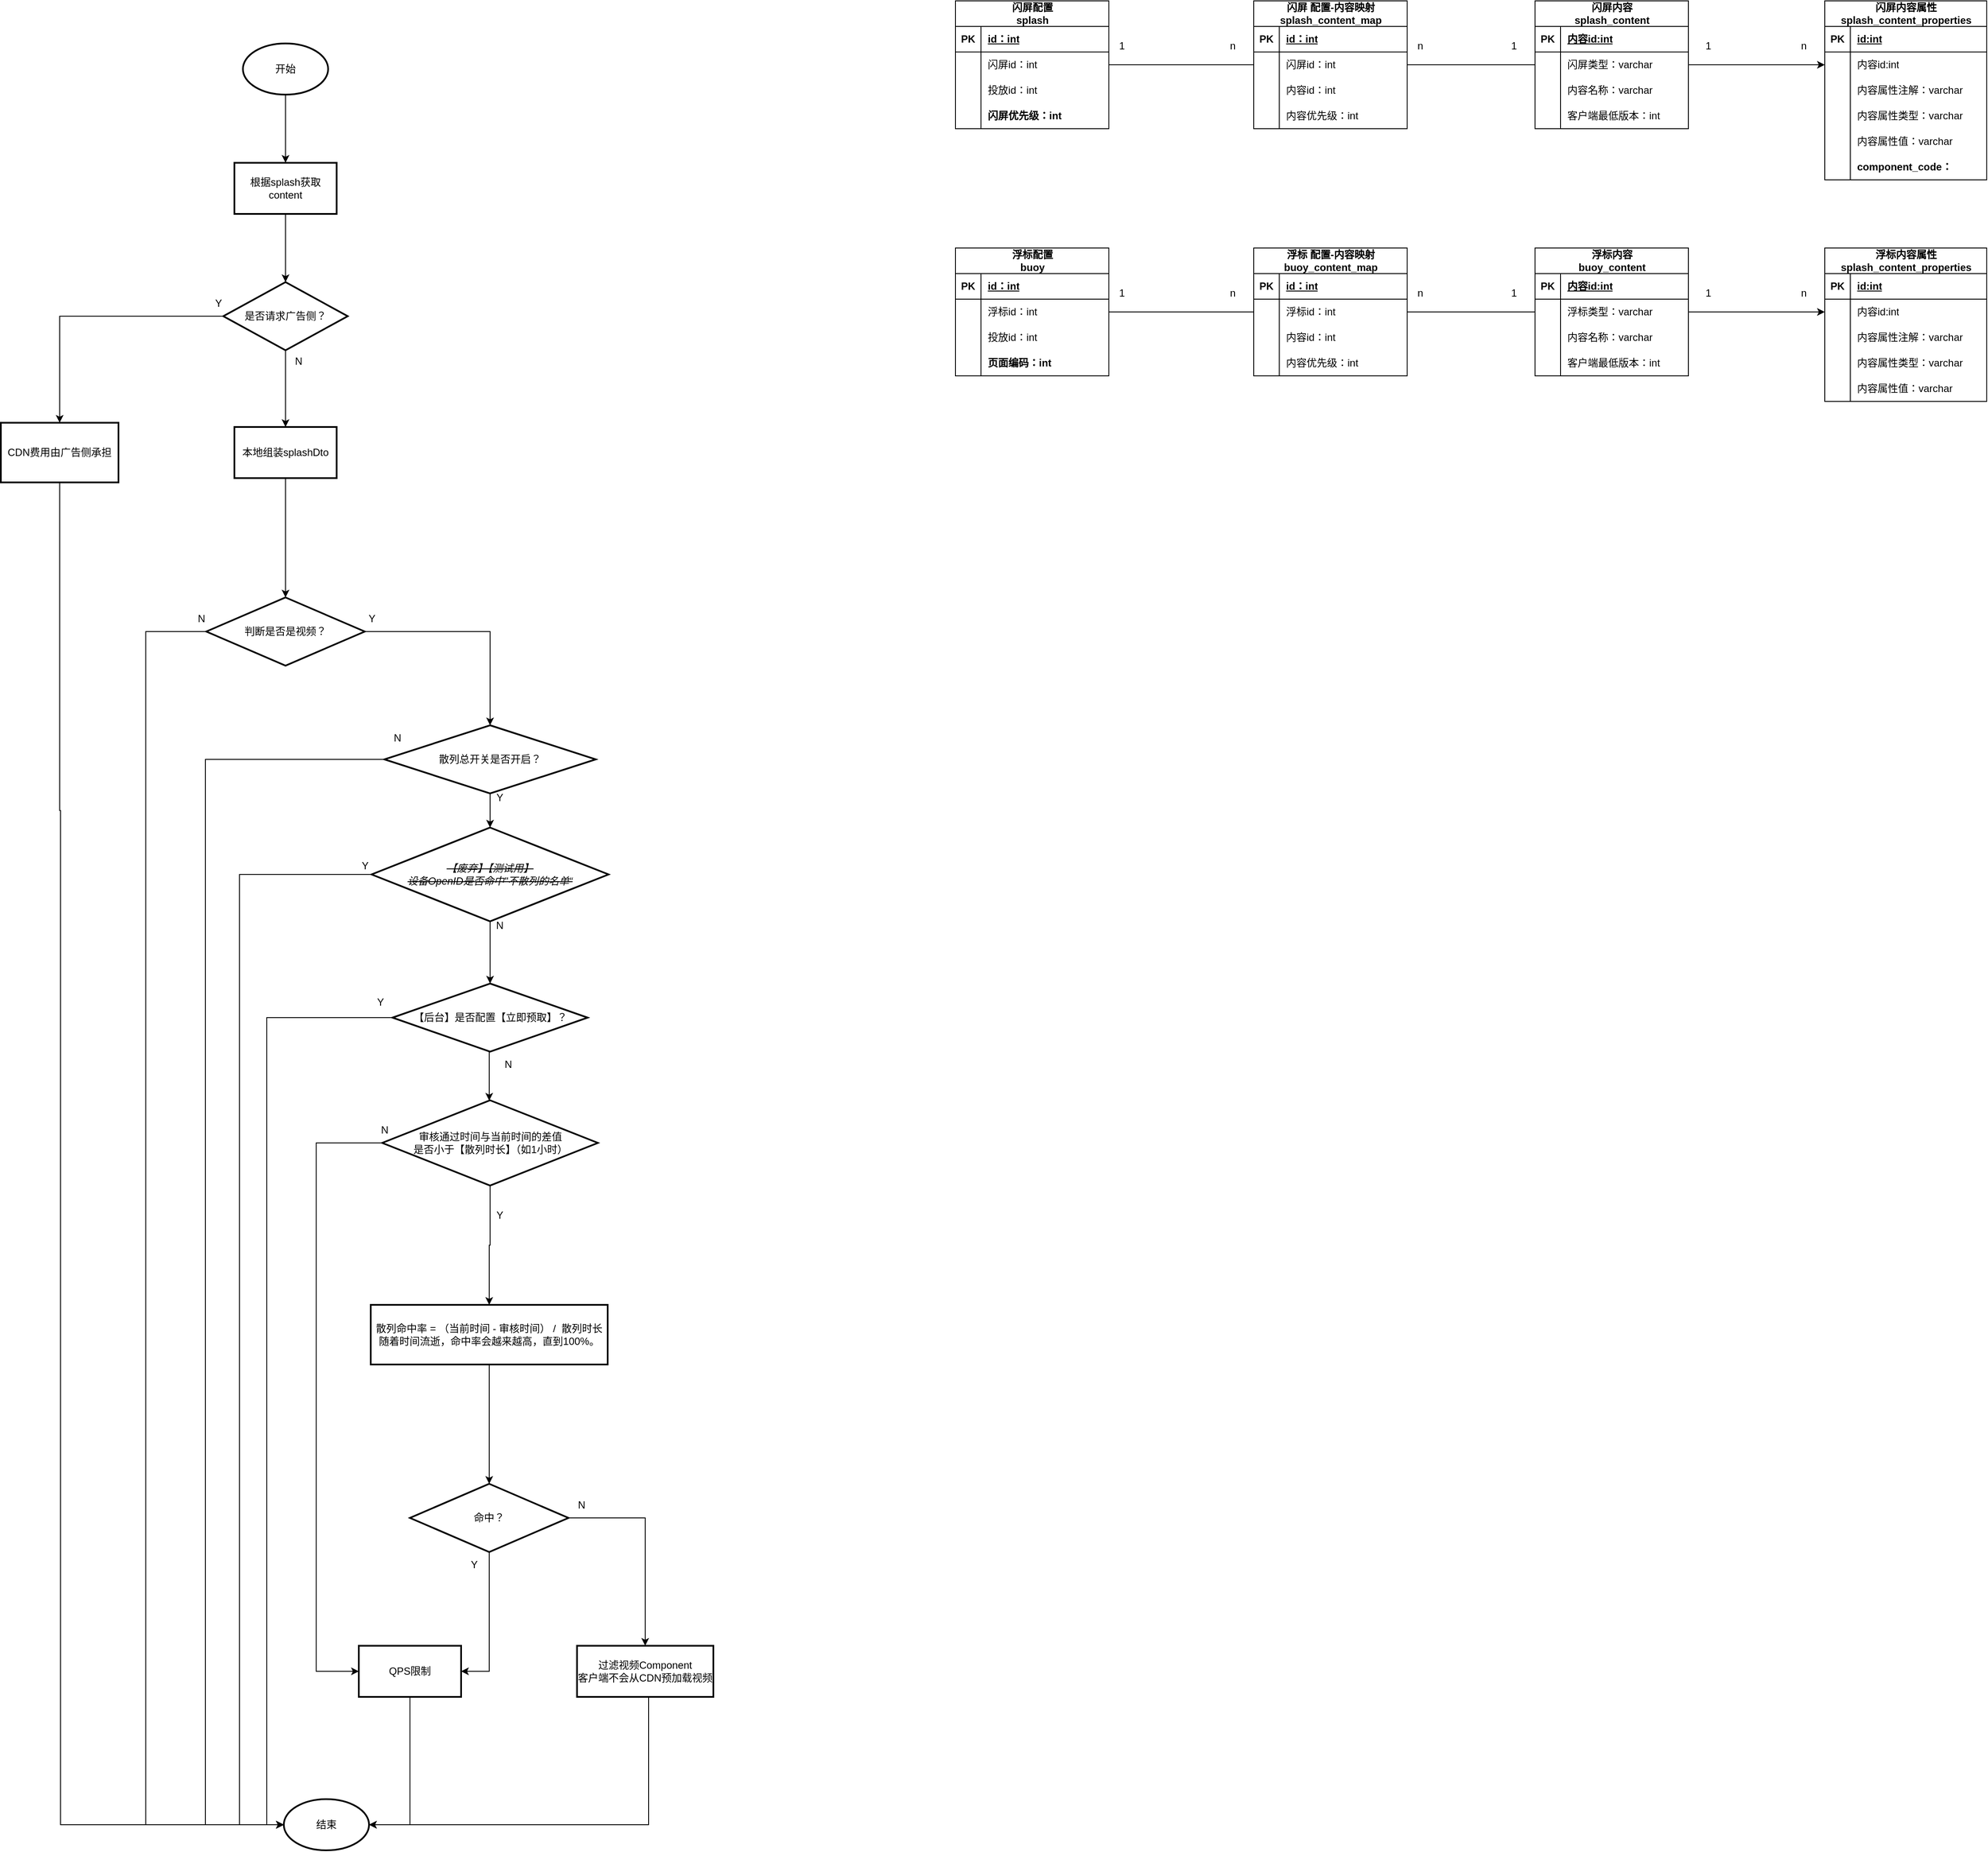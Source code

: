 <mxfile version="23.1.1" type="github">
  <diagram name="第 1 页" id="aElg5sLpoX3Ebc0uYG0e">
    <mxGraphModel dx="1050" dy="542" grid="1" gridSize="10" guides="1" tooltips="1" connect="1" arrows="1" fold="1" page="1" pageScale="1" pageWidth="827" pageHeight="1169" math="0" shadow="0">
      <root>
        <mxCell id="0" />
        <mxCell id="1" parent="0" />
        <mxCell id="fh1afi0INpeB3CUUYA5U-3" value="" style="edgeStyle=orthogonalEdgeStyle;rounded=0;orthogonalLoop=1;jettySize=auto;html=1;" parent="1" source="fh1afi0INpeB3CUUYA5U-1" target="fh1afi0INpeB3CUUYA5U-2" edge="1">
          <mxGeometry relative="1" as="geometry" />
        </mxCell>
        <mxCell id="fh1afi0INpeB3CUUYA5U-1" value="开始" style="strokeWidth=2;html=1;shape=mxgraph.flowchart.start_1;whiteSpace=wrap;" parent="1" vertex="1">
          <mxGeometry x="364" y="80" width="100" height="60" as="geometry" />
        </mxCell>
        <mxCell id="fh1afi0INpeB3CUUYA5U-8" value="" style="edgeStyle=orthogonalEdgeStyle;rounded=0;orthogonalLoop=1;jettySize=auto;html=1;" parent="1" source="fh1afi0INpeB3CUUYA5U-2" target="fh1afi0INpeB3CUUYA5U-7" edge="1">
          <mxGeometry relative="1" as="geometry" />
        </mxCell>
        <mxCell id="fh1afi0INpeB3CUUYA5U-2" value="根据splash获取content" style="whiteSpace=wrap;html=1;strokeWidth=2;" parent="1" vertex="1">
          <mxGeometry x="354" y="220" width="120" height="60" as="geometry" />
        </mxCell>
        <mxCell id="fh1afi0INpeB3CUUYA5U-10" value="" style="edgeStyle=orthogonalEdgeStyle;rounded=0;orthogonalLoop=1;jettySize=auto;html=1;" parent="1" source="fh1afi0INpeB3CUUYA5U-7" target="fh1afi0INpeB3CUUYA5U-9" edge="1">
          <mxGeometry relative="1" as="geometry" />
        </mxCell>
        <mxCell id="fh1afi0INpeB3CUUYA5U-13" value="" style="edgeStyle=orthogonalEdgeStyle;rounded=0;orthogonalLoop=1;jettySize=auto;html=1;" parent="1" source="fh1afi0INpeB3CUUYA5U-7" target="fh1afi0INpeB3CUUYA5U-12" edge="1">
          <mxGeometry relative="1" as="geometry" />
        </mxCell>
        <mxCell id="fh1afi0INpeB3CUUYA5U-7" value="是否请求广告侧？" style="rhombus;whiteSpace=wrap;html=1;strokeWidth=2;" parent="1" vertex="1">
          <mxGeometry x="341" y="360" width="146" height="80" as="geometry" />
        </mxCell>
        <mxCell id="fh1afi0INpeB3CUUYA5U-37" value="" style="edgeStyle=orthogonalEdgeStyle;rounded=0;orthogonalLoop=1;jettySize=auto;html=1;" parent="1" source="fh1afi0INpeB3CUUYA5U-9" target="fh1afi0INpeB3CUUYA5U-36" edge="1">
          <mxGeometry relative="1" as="geometry" />
        </mxCell>
        <mxCell id="fh1afi0INpeB3CUUYA5U-9" value="本地组装splashDto" style="whiteSpace=wrap;html=1;strokeWidth=2;" parent="1" vertex="1">
          <mxGeometry x="354" y="530" width="120" height="60" as="geometry" />
        </mxCell>
        <mxCell id="fh1afi0INpeB3CUUYA5U-11" value="N" style="text;html=1;align=center;verticalAlign=middle;resizable=0;points=[];autosize=1;strokeColor=none;fillColor=none;" parent="1" vertex="1">
          <mxGeometry x="414" y="438" width="30" height="30" as="geometry" />
        </mxCell>
        <mxCell id="fh1afi0INpeB3CUUYA5U-12" value="CDN费用由广告侧承担" style="whiteSpace=wrap;html=1;strokeWidth=2;" parent="1" vertex="1">
          <mxGeometry x="80" y="525" width="138" height="70" as="geometry" />
        </mxCell>
        <mxCell id="fh1afi0INpeB3CUUYA5U-14" value="Y" style="text;html=1;align=center;verticalAlign=middle;resizable=0;points=[];autosize=1;strokeColor=none;fillColor=none;" parent="1" vertex="1">
          <mxGeometry x="320" y="370" width="30" height="30" as="geometry" />
        </mxCell>
        <mxCell id="fh1afi0INpeB3CUUYA5U-17" value="结束" style="strokeWidth=2;html=1;shape=mxgraph.flowchart.start_1;whiteSpace=wrap;" parent="1" vertex="1">
          <mxGeometry x="412" y="2140" width="100" height="60" as="geometry" />
        </mxCell>
        <mxCell id="fh1afi0INpeB3CUUYA5U-18" style="edgeStyle=orthogonalEdgeStyle;rounded=0;orthogonalLoop=1;jettySize=auto;html=1;entryX=0;entryY=0.5;entryDx=0;entryDy=0;entryPerimeter=0;" parent="1" source="fh1afi0INpeB3CUUYA5U-12" target="fh1afi0INpeB3CUUYA5U-17" edge="1">
          <mxGeometry relative="1" as="geometry">
            <Array as="points">
              <mxPoint x="149" y="980" />
              <mxPoint x="150" y="1100" />
              <mxPoint x="149" y="2170" />
            </Array>
          </mxGeometry>
        </mxCell>
        <mxCell id="PzFznaBnjliR8zpqUf7G-4" style="edgeStyle=orthogonalEdgeStyle;rounded=0;orthogonalLoop=1;jettySize=auto;html=1;" parent="1" source="fh1afi0INpeB3CUUYA5U-21" target="fh1afi0INpeB3CUUYA5U-17" edge="1">
          <mxGeometry relative="1" as="geometry">
            <Array as="points">
              <mxPoint x="320" y="920" />
              <mxPoint x="320" y="2170" />
            </Array>
          </mxGeometry>
        </mxCell>
        <mxCell id="PzFznaBnjliR8zpqUf7G-45" style="edgeStyle=orthogonalEdgeStyle;rounded=0;orthogonalLoop=1;jettySize=auto;html=1;entryX=0.5;entryY=0;entryDx=0;entryDy=0;" parent="1" source="fh1afi0INpeB3CUUYA5U-21" target="PzFznaBnjliR8zpqUf7G-43" edge="1">
          <mxGeometry relative="1" as="geometry" />
        </mxCell>
        <mxCell id="fh1afi0INpeB3CUUYA5U-21" value="散列总开关是否开启？" style="rhombus;whiteSpace=wrap;html=1;strokeWidth=2;" parent="1" vertex="1">
          <mxGeometry x="530" y="880" width="248" height="80" as="geometry" />
        </mxCell>
        <mxCell id="fh1afi0INpeB3CUUYA5U-26" value="Y" style="text;html=1;align=center;verticalAlign=middle;resizable=0;points=[];autosize=1;strokeColor=none;fillColor=none;" parent="1" vertex="1">
          <mxGeometry x="650" y="950" width="30" height="30" as="geometry" />
        </mxCell>
        <mxCell id="fh1afi0INpeB3CUUYA5U-27" value="N" style="text;html=1;align=center;verticalAlign=middle;resizable=0;points=[];autosize=1;strokeColor=none;fillColor=none;" parent="1" vertex="1">
          <mxGeometry x="530" y="880" width="30" height="30" as="geometry" />
        </mxCell>
        <mxCell id="PzFznaBnjliR8zpqUf7G-1" style="edgeStyle=orthogonalEdgeStyle;rounded=0;orthogonalLoop=1;jettySize=auto;html=1;entryX=0.5;entryY=0;entryDx=0;entryDy=0;" parent="1" source="fh1afi0INpeB3CUUYA5U-36" target="fh1afi0INpeB3CUUYA5U-21" edge="1">
          <mxGeometry relative="1" as="geometry" />
        </mxCell>
        <mxCell id="fh1afi0INpeB3CUUYA5U-36" value="判断是否是视频？" style="rhombus;whiteSpace=wrap;html=1;strokeWidth=2;" parent="1" vertex="1">
          <mxGeometry x="321" y="730" width="186" height="80" as="geometry" />
        </mxCell>
        <mxCell id="fh1afi0INpeB3CUUYA5U-39" style="edgeStyle=orthogonalEdgeStyle;rounded=0;orthogonalLoop=1;jettySize=auto;html=1;entryX=0;entryY=0.5;entryDx=0;entryDy=0;entryPerimeter=0;" parent="1" source="fh1afi0INpeB3CUUYA5U-36" target="fh1afi0INpeB3CUUYA5U-17" edge="1">
          <mxGeometry relative="1" as="geometry">
            <Array as="points">
              <mxPoint x="250" y="770" />
              <mxPoint x="250" y="2170" />
            </Array>
          </mxGeometry>
        </mxCell>
        <mxCell id="fh1afi0INpeB3CUUYA5U-40" value="N" style="text;html=1;align=center;verticalAlign=middle;resizable=0;points=[];autosize=1;strokeColor=none;fillColor=none;" parent="1" vertex="1">
          <mxGeometry x="300" y="740" width="30" height="30" as="geometry" />
        </mxCell>
        <mxCell id="PzFznaBnjliR8zpqUf7G-3" value="Y" style="text;html=1;align=center;verticalAlign=middle;resizable=0;points=[];autosize=1;strokeColor=none;fillColor=none;" parent="1" vertex="1">
          <mxGeometry x="500" y="740" width="30" height="30" as="geometry" />
        </mxCell>
        <mxCell id="PzFznaBnjliR8zpqUf7G-15" value="" style="edgeStyle=orthogonalEdgeStyle;rounded=0;orthogonalLoop=1;jettySize=auto;html=1;" parent="1" source="PzFznaBnjliR8zpqUf7G-7" target="PzFznaBnjliR8zpqUf7G-14" edge="1">
          <mxGeometry relative="1" as="geometry">
            <Array as="points">
              <mxPoint x="653" y="1280" />
              <mxPoint x="653" y="1280" />
            </Array>
          </mxGeometry>
        </mxCell>
        <mxCell id="PzFznaBnjliR8zpqUf7G-7" value="【后台】是否配置【立即预取】？" style="rhombus;whiteSpace=wrap;html=1;strokeWidth=2;" parent="1" vertex="1">
          <mxGeometry x="539.5" y="1183" width="229" height="80" as="geometry" />
        </mxCell>
        <mxCell id="PzFznaBnjliR8zpqUf7G-29" style="edgeStyle=orthogonalEdgeStyle;rounded=0;orthogonalLoop=1;jettySize=auto;html=1;entryX=0;entryY=0.5;entryDx=0;entryDy=0;exitX=0;exitY=0.5;exitDx=0;exitDy=0;" parent="1" source="PzFznaBnjliR8zpqUf7G-14" target="PzFznaBnjliR8zpqUf7G-22" edge="1">
          <mxGeometry relative="1" as="geometry">
            <Array as="points">
              <mxPoint x="450" y="1370" />
              <mxPoint x="450" y="1990" />
            </Array>
          </mxGeometry>
        </mxCell>
        <mxCell id="PzFznaBnjliR8zpqUf7G-51" style="edgeStyle=orthogonalEdgeStyle;rounded=0;orthogonalLoop=1;jettySize=auto;html=1;entryX=0.5;entryY=0;entryDx=0;entryDy=0;" parent="1" source="PzFznaBnjliR8zpqUf7G-14" target="PzFznaBnjliR8zpqUf7G-18" edge="1">
          <mxGeometry relative="1" as="geometry" />
        </mxCell>
        <mxCell id="PzFznaBnjliR8zpqUf7G-14" value="审核通过时间与当前时间的差值&lt;br&gt;是否小于【散列时长】（如1小时）" style="rhombus;whiteSpace=wrap;html=1;strokeWidth=2;" parent="1" vertex="1">
          <mxGeometry x="527.5" y="1320" width="253" height="100" as="geometry" />
        </mxCell>
        <mxCell id="PzFznaBnjliR8zpqUf7G-16" value="N" style="text;html=1;align=center;verticalAlign=middle;resizable=0;points=[];autosize=1;strokeColor=none;fillColor=none;" parent="1" vertex="1">
          <mxGeometry x="660" y="1263" width="30" height="30" as="geometry" />
        </mxCell>
        <mxCell id="PzFznaBnjliR8zpqUf7G-17" value="Y" style="text;html=1;align=center;verticalAlign=middle;resizable=0;points=[];autosize=1;strokeColor=none;fillColor=none;" parent="1" vertex="1">
          <mxGeometry x="509.5" y="1190" width="30" height="30" as="geometry" />
        </mxCell>
        <mxCell id="PzFznaBnjliR8zpqUf7G-50" style="edgeStyle=orthogonalEdgeStyle;rounded=0;orthogonalLoop=1;jettySize=auto;html=1;entryX=0.5;entryY=0;entryDx=0;entryDy=0;" parent="1" source="PzFznaBnjliR8zpqUf7G-18" target="PzFznaBnjliR8zpqUf7G-30" edge="1">
          <mxGeometry relative="1" as="geometry" />
        </mxCell>
        <mxCell id="PzFznaBnjliR8zpqUf7G-18" value="散列命中率 = （当前时间 - 审核时间） /&amp;nbsp; 散列时长&lt;br&gt;随着时间流逝，命中率会越来越高，直到100%。" style="whiteSpace=wrap;html=1;strokeWidth=2;" parent="1" vertex="1">
          <mxGeometry x="514" y="1560" width="278" height="70" as="geometry" />
        </mxCell>
        <mxCell id="PzFznaBnjliR8zpqUf7G-22" value="QPS限制" style="whiteSpace=wrap;html=1;strokeWidth=2;" parent="1" vertex="1">
          <mxGeometry x="500" y="1960" width="120" height="60" as="geometry" />
        </mxCell>
        <mxCell id="PzFznaBnjliR8zpqUf7G-24" style="edgeStyle=orthogonalEdgeStyle;rounded=0;orthogonalLoop=1;jettySize=auto;html=1;entryX=1;entryY=0.5;entryDx=0;entryDy=0;entryPerimeter=0;" parent="1" source="PzFznaBnjliR8zpqUf7G-22" target="fh1afi0INpeB3CUUYA5U-17" edge="1">
          <mxGeometry relative="1" as="geometry" />
        </mxCell>
        <mxCell id="PzFznaBnjliR8zpqUf7G-27" value="Y" style="text;html=1;align=center;verticalAlign=middle;resizable=0;points=[];autosize=1;strokeColor=none;fillColor=none;" parent="1" vertex="1">
          <mxGeometry x="650" y="1440" width="30" height="30" as="geometry" />
        </mxCell>
        <mxCell id="PzFznaBnjliR8zpqUf7G-28" value="N" style="text;html=1;align=center;verticalAlign=middle;resizable=0;points=[];autosize=1;strokeColor=none;fillColor=none;" parent="1" vertex="1">
          <mxGeometry x="515" y="1340" width="30" height="30" as="geometry" />
        </mxCell>
        <mxCell id="PzFznaBnjliR8zpqUf7G-36" style="edgeStyle=orthogonalEdgeStyle;rounded=0;orthogonalLoop=1;jettySize=auto;html=1;entryX=1;entryY=0.5;entryDx=0;entryDy=0;" parent="1" source="PzFznaBnjliR8zpqUf7G-30" target="PzFznaBnjliR8zpqUf7G-22" edge="1">
          <mxGeometry relative="1" as="geometry" />
        </mxCell>
        <mxCell id="PzFznaBnjliR8zpqUf7G-39" value="" style="edgeStyle=orthogonalEdgeStyle;rounded=0;orthogonalLoop=1;jettySize=auto;html=1;" parent="1" source="PzFznaBnjliR8zpqUf7G-30" target="PzFznaBnjliR8zpqUf7G-38" edge="1">
          <mxGeometry relative="1" as="geometry" />
        </mxCell>
        <mxCell id="PzFznaBnjliR8zpqUf7G-30" value="命中？" style="rhombus;whiteSpace=wrap;html=1;strokeWidth=2;" parent="1" vertex="1">
          <mxGeometry x="560" y="1770" width="186" height="80" as="geometry" />
        </mxCell>
        <mxCell id="PzFznaBnjliR8zpqUf7G-35" value="N" style="text;html=1;align=center;verticalAlign=middle;resizable=0;points=[];autosize=1;strokeColor=none;fillColor=none;" parent="1" vertex="1">
          <mxGeometry x="746" y="1780" width="30" height="30" as="geometry" />
        </mxCell>
        <mxCell id="PzFznaBnjliR8zpqUf7G-37" value="Y" style="text;html=1;align=center;verticalAlign=middle;resizable=0;points=[];autosize=1;strokeColor=none;fillColor=none;" parent="1" vertex="1">
          <mxGeometry x="620" y="1850" width="30" height="30" as="geometry" />
        </mxCell>
        <mxCell id="PzFznaBnjliR8zpqUf7G-38" value="过滤视频Component&lt;br&gt;客户端不会从CDN预加载视频" style="whiteSpace=wrap;html=1;strokeWidth=2;" parent="1" vertex="1">
          <mxGeometry x="756" y="1960" width="160" height="60" as="geometry" />
        </mxCell>
        <mxCell id="PzFznaBnjliR8zpqUf7G-40" style="edgeStyle=orthogonalEdgeStyle;rounded=0;orthogonalLoop=1;jettySize=auto;html=1;entryX=1;entryY=0.5;entryDx=0;entryDy=0;entryPerimeter=0;" parent="1" source="PzFznaBnjliR8zpqUf7G-38" target="fh1afi0INpeB3CUUYA5U-17" edge="1">
          <mxGeometry relative="1" as="geometry">
            <Array as="points">
              <mxPoint x="840" y="2170" />
            </Array>
          </mxGeometry>
        </mxCell>
        <mxCell id="PzFznaBnjliR8zpqUf7G-42" style="edgeStyle=orthogonalEdgeStyle;rounded=0;orthogonalLoop=1;jettySize=auto;html=1;entryX=0;entryY=0.5;entryDx=0;entryDy=0;entryPerimeter=0;" parent="1" source="PzFznaBnjliR8zpqUf7G-7" target="fh1afi0INpeB3CUUYA5U-17" edge="1">
          <mxGeometry relative="1" as="geometry" />
        </mxCell>
        <mxCell id="PzFznaBnjliR8zpqUf7G-46" style="edgeStyle=orthogonalEdgeStyle;rounded=0;orthogonalLoop=1;jettySize=auto;html=1;entryX=0.5;entryY=0;entryDx=0;entryDy=0;" parent="1" source="PzFznaBnjliR8zpqUf7G-43" target="PzFznaBnjliR8zpqUf7G-7" edge="1">
          <mxGeometry relative="1" as="geometry" />
        </mxCell>
        <mxCell id="PzFznaBnjliR8zpqUf7G-43" value="&lt;strike&gt;&lt;i&gt;【废弃】【测试用】&lt;br&gt;设备OpenID是否命中&quot;不散列的名单“&lt;/i&gt;&lt;/strike&gt;" style="rhombus;whiteSpace=wrap;html=1;strokeWidth=2;" parent="1" vertex="1">
          <mxGeometry x="515" y="1000" width="278" height="110" as="geometry" />
        </mxCell>
        <mxCell id="PzFznaBnjliR8zpqUf7G-47" style="edgeStyle=orthogonalEdgeStyle;rounded=0;orthogonalLoop=1;jettySize=auto;html=1;entryX=0;entryY=0.5;entryDx=0;entryDy=0;entryPerimeter=0;exitX=0;exitY=0.5;exitDx=0;exitDy=0;" parent="1" source="PzFznaBnjliR8zpqUf7G-43" target="fh1afi0INpeB3CUUYA5U-17" edge="1">
          <mxGeometry relative="1" as="geometry">
            <Array as="points">
              <mxPoint x="360" y="1055" />
              <mxPoint x="360" y="2170" />
            </Array>
          </mxGeometry>
        </mxCell>
        <mxCell id="PzFznaBnjliR8zpqUf7G-48" value="Y" style="text;html=1;align=center;verticalAlign=middle;resizable=0;points=[];autosize=1;strokeColor=none;fillColor=none;" parent="1" vertex="1">
          <mxGeometry x="492" y="1030" width="30" height="30" as="geometry" />
        </mxCell>
        <mxCell id="PzFznaBnjliR8zpqUf7G-49" value="N" style="text;html=1;align=center;verticalAlign=middle;resizable=0;points=[];autosize=1;strokeColor=none;fillColor=none;" parent="1" vertex="1">
          <mxGeometry x="650" y="1100" width="30" height="30" as="geometry" />
        </mxCell>
        <mxCell id="QUNzzJnJfJvYtmKjLF03-67" style="edgeStyle=orthogonalEdgeStyle;rounded=0;orthogonalLoop=1;jettySize=auto;html=1;entryX=1;entryY=0.5;entryDx=0;entryDy=0;endArrow=none;endFill=0;" parent="1" source="QUNzzJnJfJvYtmKjLF03-2" target="QUNzzJnJfJvYtmKjLF03-45" edge="1">
          <mxGeometry relative="1" as="geometry" />
        </mxCell>
        <mxCell id="QUNzzJnJfJvYtmKjLF03-76" style="edgeStyle=orthogonalEdgeStyle;rounded=0;orthogonalLoop=1;jettySize=auto;html=1;entryX=0;entryY=0.5;entryDx=0;entryDy=0;" parent="1" source="QUNzzJnJfJvYtmKjLF03-2" target="QUNzzJnJfJvYtmKjLF03-32" edge="1">
          <mxGeometry relative="1" as="geometry" />
        </mxCell>
        <mxCell id="QUNzzJnJfJvYtmKjLF03-2" value="闪屏内容&lt;br&gt;splash_content" style="shape=table;startSize=30;container=1;collapsible=1;childLayout=tableLayout;fixedRows=1;rowLines=0;fontStyle=1;align=center;resizeLast=1;html=1;" parent="1" vertex="1">
          <mxGeometry x="1880" y="30" width="180" height="150" as="geometry" />
        </mxCell>
        <mxCell id="QUNzzJnJfJvYtmKjLF03-3" value="" style="shape=tableRow;horizontal=0;startSize=0;swimlaneHead=0;swimlaneBody=0;fillColor=none;collapsible=0;dropTarget=0;points=[[0,0.5],[1,0.5]];portConstraint=eastwest;top=0;left=0;right=0;bottom=1;" parent="QUNzzJnJfJvYtmKjLF03-2" vertex="1">
          <mxGeometry y="30" width="180" height="30" as="geometry" />
        </mxCell>
        <mxCell id="QUNzzJnJfJvYtmKjLF03-4" value="PK" style="shape=partialRectangle;connectable=0;fillColor=none;top=0;left=0;bottom=0;right=0;fontStyle=1;overflow=hidden;whiteSpace=wrap;html=1;" parent="QUNzzJnJfJvYtmKjLF03-3" vertex="1">
          <mxGeometry width="30" height="30" as="geometry">
            <mxRectangle width="30" height="30" as="alternateBounds" />
          </mxGeometry>
        </mxCell>
        <mxCell id="QUNzzJnJfJvYtmKjLF03-5" value="内容id:int" style="shape=partialRectangle;connectable=0;fillColor=none;top=0;left=0;bottom=0;right=0;align=left;spacingLeft=6;fontStyle=5;overflow=hidden;whiteSpace=wrap;html=1;" parent="QUNzzJnJfJvYtmKjLF03-3" vertex="1">
          <mxGeometry x="30" width="150" height="30" as="geometry">
            <mxRectangle width="150" height="30" as="alternateBounds" />
          </mxGeometry>
        </mxCell>
        <mxCell id="QUNzzJnJfJvYtmKjLF03-6" value="" style="shape=tableRow;horizontal=0;startSize=0;swimlaneHead=0;swimlaneBody=0;fillColor=none;collapsible=0;dropTarget=0;points=[[0,0.5],[1,0.5]];portConstraint=eastwest;top=0;left=0;right=0;bottom=0;" parent="QUNzzJnJfJvYtmKjLF03-2" vertex="1">
          <mxGeometry y="60" width="180" height="30" as="geometry" />
        </mxCell>
        <mxCell id="QUNzzJnJfJvYtmKjLF03-7" value="" style="shape=partialRectangle;connectable=0;fillColor=none;top=0;left=0;bottom=0;right=0;editable=1;overflow=hidden;whiteSpace=wrap;html=1;" parent="QUNzzJnJfJvYtmKjLF03-6" vertex="1">
          <mxGeometry width="30" height="30" as="geometry">
            <mxRectangle width="30" height="30" as="alternateBounds" />
          </mxGeometry>
        </mxCell>
        <mxCell id="QUNzzJnJfJvYtmKjLF03-8" value="闪屏类型：varchar" style="shape=partialRectangle;connectable=0;fillColor=none;top=0;left=0;bottom=0;right=0;align=left;spacingLeft=6;overflow=hidden;whiteSpace=wrap;html=1;" parent="QUNzzJnJfJvYtmKjLF03-6" vertex="1">
          <mxGeometry x="30" width="150" height="30" as="geometry">
            <mxRectangle width="150" height="30" as="alternateBounds" />
          </mxGeometry>
        </mxCell>
        <mxCell id="QUNzzJnJfJvYtmKjLF03-9" value="" style="shape=tableRow;horizontal=0;startSize=0;swimlaneHead=0;swimlaneBody=0;fillColor=none;collapsible=0;dropTarget=0;points=[[0,0.5],[1,0.5]];portConstraint=eastwest;top=0;left=0;right=0;bottom=0;" parent="QUNzzJnJfJvYtmKjLF03-2" vertex="1">
          <mxGeometry y="90" width="180" height="30" as="geometry" />
        </mxCell>
        <mxCell id="QUNzzJnJfJvYtmKjLF03-10" value="" style="shape=partialRectangle;connectable=0;fillColor=none;top=0;left=0;bottom=0;right=0;editable=1;overflow=hidden;whiteSpace=wrap;html=1;" parent="QUNzzJnJfJvYtmKjLF03-9" vertex="1">
          <mxGeometry width="30" height="30" as="geometry">
            <mxRectangle width="30" height="30" as="alternateBounds" />
          </mxGeometry>
        </mxCell>
        <mxCell id="QUNzzJnJfJvYtmKjLF03-11" value="内容名称：varchar" style="shape=partialRectangle;connectable=0;fillColor=none;top=0;left=0;bottom=0;right=0;align=left;spacingLeft=6;overflow=hidden;whiteSpace=wrap;html=1;" parent="QUNzzJnJfJvYtmKjLF03-9" vertex="1">
          <mxGeometry x="30" width="150" height="30" as="geometry">
            <mxRectangle width="150" height="30" as="alternateBounds" />
          </mxGeometry>
        </mxCell>
        <mxCell id="QUNzzJnJfJvYtmKjLF03-12" value="" style="shape=tableRow;horizontal=0;startSize=0;swimlaneHead=0;swimlaneBody=0;fillColor=none;collapsible=0;dropTarget=0;points=[[0,0.5],[1,0.5]];portConstraint=eastwest;top=0;left=0;right=0;bottom=0;" parent="QUNzzJnJfJvYtmKjLF03-2" vertex="1">
          <mxGeometry y="120" width="180" height="30" as="geometry" />
        </mxCell>
        <mxCell id="QUNzzJnJfJvYtmKjLF03-13" value="" style="shape=partialRectangle;connectable=0;fillColor=none;top=0;left=0;bottom=0;right=0;editable=1;overflow=hidden;whiteSpace=wrap;html=1;" parent="QUNzzJnJfJvYtmKjLF03-12" vertex="1">
          <mxGeometry width="30" height="30" as="geometry">
            <mxRectangle width="30" height="30" as="alternateBounds" />
          </mxGeometry>
        </mxCell>
        <mxCell id="QUNzzJnJfJvYtmKjLF03-14" value="客户端最低版本：int" style="shape=partialRectangle;connectable=0;fillColor=none;top=0;left=0;bottom=0;right=0;align=left;spacingLeft=6;overflow=hidden;whiteSpace=wrap;html=1;" parent="QUNzzJnJfJvYtmKjLF03-12" vertex="1">
          <mxGeometry x="30" width="150" height="30" as="geometry">
            <mxRectangle width="150" height="30" as="alternateBounds" />
          </mxGeometry>
        </mxCell>
        <mxCell id="QUNzzJnJfJvYtmKjLF03-66" style="edgeStyle=orthogonalEdgeStyle;rounded=0;orthogonalLoop=1;jettySize=auto;html=1;entryX=0;entryY=0.5;entryDx=0;entryDy=0;endArrow=none;endFill=0;" parent="1" source="QUNzzJnJfJvYtmKjLF03-15" target="QUNzzJnJfJvYtmKjLF03-45" edge="1">
          <mxGeometry relative="1" as="geometry" />
        </mxCell>
        <mxCell id="QUNzzJnJfJvYtmKjLF03-15" value="闪屏配置&lt;br&gt;splash" style="shape=table;startSize=30;container=1;collapsible=1;childLayout=tableLayout;fixedRows=1;rowLines=0;fontStyle=1;align=center;resizeLast=1;html=1;" parent="1" vertex="1">
          <mxGeometry x="1200" y="30" width="180" height="150" as="geometry" />
        </mxCell>
        <mxCell id="QUNzzJnJfJvYtmKjLF03-16" value="" style="shape=tableRow;horizontal=0;startSize=0;swimlaneHead=0;swimlaneBody=0;fillColor=none;collapsible=0;dropTarget=0;points=[[0,0.5],[1,0.5]];portConstraint=eastwest;top=0;left=0;right=0;bottom=1;" parent="QUNzzJnJfJvYtmKjLF03-15" vertex="1">
          <mxGeometry y="30" width="180" height="30" as="geometry" />
        </mxCell>
        <mxCell id="QUNzzJnJfJvYtmKjLF03-17" value="PK" style="shape=partialRectangle;connectable=0;fillColor=none;top=0;left=0;bottom=0;right=0;fontStyle=1;overflow=hidden;whiteSpace=wrap;html=1;" parent="QUNzzJnJfJvYtmKjLF03-16" vertex="1">
          <mxGeometry width="30" height="30" as="geometry">
            <mxRectangle width="30" height="30" as="alternateBounds" />
          </mxGeometry>
        </mxCell>
        <mxCell id="QUNzzJnJfJvYtmKjLF03-18" value="id：int" style="shape=partialRectangle;connectable=0;fillColor=none;top=0;left=0;bottom=0;right=0;align=left;spacingLeft=6;fontStyle=5;overflow=hidden;whiteSpace=wrap;html=1;" parent="QUNzzJnJfJvYtmKjLF03-16" vertex="1">
          <mxGeometry x="30" width="150" height="30" as="geometry">
            <mxRectangle width="150" height="30" as="alternateBounds" />
          </mxGeometry>
        </mxCell>
        <mxCell id="QUNzzJnJfJvYtmKjLF03-19" value="" style="shape=tableRow;horizontal=0;startSize=0;swimlaneHead=0;swimlaneBody=0;fillColor=none;collapsible=0;dropTarget=0;points=[[0,0.5],[1,0.5]];portConstraint=eastwest;top=0;left=0;right=0;bottom=0;" parent="QUNzzJnJfJvYtmKjLF03-15" vertex="1">
          <mxGeometry y="60" width="180" height="30" as="geometry" />
        </mxCell>
        <mxCell id="QUNzzJnJfJvYtmKjLF03-20" value="" style="shape=partialRectangle;connectable=0;fillColor=none;top=0;left=0;bottom=0;right=0;editable=1;overflow=hidden;whiteSpace=wrap;html=1;" parent="QUNzzJnJfJvYtmKjLF03-19" vertex="1">
          <mxGeometry width="30" height="30" as="geometry">
            <mxRectangle width="30" height="30" as="alternateBounds" />
          </mxGeometry>
        </mxCell>
        <mxCell id="QUNzzJnJfJvYtmKjLF03-21" value="闪屏id：int" style="shape=partialRectangle;connectable=0;fillColor=none;top=0;left=0;bottom=0;right=0;align=left;spacingLeft=6;overflow=hidden;whiteSpace=wrap;html=1;" parent="QUNzzJnJfJvYtmKjLF03-19" vertex="1">
          <mxGeometry x="30" width="150" height="30" as="geometry">
            <mxRectangle width="150" height="30" as="alternateBounds" />
          </mxGeometry>
        </mxCell>
        <mxCell id="QUNzzJnJfJvYtmKjLF03-22" value="" style="shape=tableRow;horizontal=0;startSize=0;swimlaneHead=0;swimlaneBody=0;fillColor=none;collapsible=0;dropTarget=0;points=[[0,0.5],[1,0.5]];portConstraint=eastwest;top=0;left=0;right=0;bottom=0;" parent="QUNzzJnJfJvYtmKjLF03-15" vertex="1">
          <mxGeometry y="90" width="180" height="30" as="geometry" />
        </mxCell>
        <mxCell id="QUNzzJnJfJvYtmKjLF03-23" value="" style="shape=partialRectangle;connectable=0;fillColor=none;top=0;left=0;bottom=0;right=0;editable=1;overflow=hidden;whiteSpace=wrap;html=1;" parent="QUNzzJnJfJvYtmKjLF03-22" vertex="1">
          <mxGeometry width="30" height="30" as="geometry">
            <mxRectangle width="30" height="30" as="alternateBounds" />
          </mxGeometry>
        </mxCell>
        <mxCell id="QUNzzJnJfJvYtmKjLF03-24" value="投放id：int" style="shape=partialRectangle;connectable=0;fillColor=none;top=0;left=0;bottom=0;right=0;align=left;spacingLeft=6;overflow=hidden;whiteSpace=wrap;html=1;" parent="QUNzzJnJfJvYtmKjLF03-22" vertex="1">
          <mxGeometry x="30" width="150" height="30" as="geometry">
            <mxRectangle width="150" height="30" as="alternateBounds" />
          </mxGeometry>
        </mxCell>
        <mxCell id="QUNzzJnJfJvYtmKjLF03-25" value="" style="shape=tableRow;horizontal=0;startSize=0;swimlaneHead=0;swimlaneBody=0;fillColor=none;collapsible=0;dropTarget=0;points=[[0,0.5],[1,0.5]];portConstraint=eastwest;top=0;left=0;right=0;bottom=0;" parent="QUNzzJnJfJvYtmKjLF03-15" vertex="1">
          <mxGeometry y="120" width="180" height="30" as="geometry" />
        </mxCell>
        <mxCell id="QUNzzJnJfJvYtmKjLF03-26" value="" style="shape=partialRectangle;connectable=0;fillColor=none;top=0;left=0;bottom=0;right=0;editable=1;overflow=hidden;whiteSpace=wrap;html=1;" parent="QUNzzJnJfJvYtmKjLF03-25" vertex="1">
          <mxGeometry width="30" height="30" as="geometry">
            <mxRectangle width="30" height="30" as="alternateBounds" />
          </mxGeometry>
        </mxCell>
        <mxCell id="QUNzzJnJfJvYtmKjLF03-27" value="&lt;b&gt;闪屏优先级：int&lt;/b&gt;" style="shape=partialRectangle;connectable=0;fillColor=none;top=0;left=0;bottom=0;right=0;align=left;spacingLeft=6;overflow=hidden;whiteSpace=wrap;html=1;" parent="QUNzzJnJfJvYtmKjLF03-25" vertex="1">
          <mxGeometry x="30" width="150" height="30" as="geometry">
            <mxRectangle width="150" height="30" as="alternateBounds" />
          </mxGeometry>
        </mxCell>
        <mxCell id="QUNzzJnJfJvYtmKjLF03-28" value="闪屏内容属性&lt;br&gt;splash_content_properties" style="shape=table;startSize=30;container=1;collapsible=1;childLayout=tableLayout;fixedRows=1;rowLines=0;fontStyle=1;align=center;resizeLast=1;html=1;" parent="1" vertex="1">
          <mxGeometry x="2220" y="30" width="190" height="210" as="geometry" />
        </mxCell>
        <mxCell id="QUNzzJnJfJvYtmKjLF03-29" value="" style="shape=tableRow;horizontal=0;startSize=0;swimlaneHead=0;swimlaneBody=0;fillColor=none;collapsible=0;dropTarget=0;points=[[0,0.5],[1,0.5]];portConstraint=eastwest;top=0;left=0;right=0;bottom=1;" parent="QUNzzJnJfJvYtmKjLF03-28" vertex="1">
          <mxGeometry y="30" width="190" height="30" as="geometry" />
        </mxCell>
        <mxCell id="QUNzzJnJfJvYtmKjLF03-30" value="PK" style="shape=partialRectangle;connectable=0;fillColor=none;top=0;left=0;bottom=0;right=0;fontStyle=1;overflow=hidden;whiteSpace=wrap;html=1;" parent="QUNzzJnJfJvYtmKjLF03-29" vertex="1">
          <mxGeometry width="30" height="30" as="geometry">
            <mxRectangle width="30" height="30" as="alternateBounds" />
          </mxGeometry>
        </mxCell>
        <mxCell id="QUNzzJnJfJvYtmKjLF03-31" value="id:int" style="shape=partialRectangle;connectable=0;fillColor=none;top=0;left=0;bottom=0;right=0;align=left;spacingLeft=6;fontStyle=5;overflow=hidden;whiteSpace=wrap;html=1;" parent="QUNzzJnJfJvYtmKjLF03-29" vertex="1">
          <mxGeometry x="30" width="160" height="30" as="geometry">
            <mxRectangle width="160" height="30" as="alternateBounds" />
          </mxGeometry>
        </mxCell>
        <mxCell id="QUNzzJnJfJvYtmKjLF03-32" value="" style="shape=tableRow;horizontal=0;startSize=0;swimlaneHead=0;swimlaneBody=0;fillColor=none;collapsible=0;dropTarget=0;points=[[0,0.5],[1,0.5]];portConstraint=eastwest;top=0;left=0;right=0;bottom=0;" parent="QUNzzJnJfJvYtmKjLF03-28" vertex="1">
          <mxGeometry y="60" width="190" height="30" as="geometry" />
        </mxCell>
        <mxCell id="QUNzzJnJfJvYtmKjLF03-33" value="" style="shape=partialRectangle;connectable=0;fillColor=none;top=0;left=0;bottom=0;right=0;editable=1;overflow=hidden;whiteSpace=wrap;html=1;" parent="QUNzzJnJfJvYtmKjLF03-32" vertex="1">
          <mxGeometry width="30" height="30" as="geometry">
            <mxRectangle width="30" height="30" as="alternateBounds" />
          </mxGeometry>
        </mxCell>
        <mxCell id="QUNzzJnJfJvYtmKjLF03-34" value="内容id:int" style="shape=partialRectangle;connectable=0;fillColor=none;top=0;left=0;bottom=0;right=0;align=left;spacingLeft=6;overflow=hidden;whiteSpace=wrap;html=1;" parent="QUNzzJnJfJvYtmKjLF03-32" vertex="1">
          <mxGeometry x="30" width="160" height="30" as="geometry">
            <mxRectangle width="160" height="30" as="alternateBounds" />
          </mxGeometry>
        </mxCell>
        <mxCell id="QUNzzJnJfJvYtmKjLF03-35" value="" style="shape=tableRow;horizontal=0;startSize=0;swimlaneHead=0;swimlaneBody=0;fillColor=none;collapsible=0;dropTarget=0;points=[[0,0.5],[1,0.5]];portConstraint=eastwest;top=0;left=0;right=0;bottom=0;" parent="QUNzzJnJfJvYtmKjLF03-28" vertex="1">
          <mxGeometry y="90" width="190" height="30" as="geometry" />
        </mxCell>
        <mxCell id="QUNzzJnJfJvYtmKjLF03-36" value="" style="shape=partialRectangle;connectable=0;fillColor=none;top=0;left=0;bottom=0;right=0;editable=1;overflow=hidden;whiteSpace=wrap;html=1;" parent="QUNzzJnJfJvYtmKjLF03-35" vertex="1">
          <mxGeometry width="30" height="30" as="geometry">
            <mxRectangle width="30" height="30" as="alternateBounds" />
          </mxGeometry>
        </mxCell>
        <mxCell id="QUNzzJnJfJvYtmKjLF03-37" value="内容属性注解：varchar" style="shape=partialRectangle;connectable=0;fillColor=none;top=0;left=0;bottom=0;right=0;align=left;spacingLeft=6;overflow=hidden;whiteSpace=wrap;html=1;" parent="QUNzzJnJfJvYtmKjLF03-35" vertex="1">
          <mxGeometry x="30" width="160" height="30" as="geometry">
            <mxRectangle width="160" height="30" as="alternateBounds" />
          </mxGeometry>
        </mxCell>
        <mxCell id="QUNzzJnJfJvYtmKjLF03-38" value="" style="shape=tableRow;horizontal=0;startSize=0;swimlaneHead=0;swimlaneBody=0;fillColor=none;collapsible=0;dropTarget=0;points=[[0,0.5],[1,0.5]];portConstraint=eastwest;top=0;left=0;right=0;bottom=0;" parent="QUNzzJnJfJvYtmKjLF03-28" vertex="1">
          <mxGeometry y="120" width="190" height="30" as="geometry" />
        </mxCell>
        <mxCell id="QUNzzJnJfJvYtmKjLF03-39" value="" style="shape=partialRectangle;connectable=0;fillColor=none;top=0;left=0;bottom=0;right=0;editable=1;overflow=hidden;whiteSpace=wrap;html=1;" parent="QUNzzJnJfJvYtmKjLF03-38" vertex="1">
          <mxGeometry width="30" height="30" as="geometry">
            <mxRectangle width="30" height="30" as="alternateBounds" />
          </mxGeometry>
        </mxCell>
        <mxCell id="QUNzzJnJfJvYtmKjLF03-40" value="内容属性类型：varchar" style="shape=partialRectangle;connectable=0;fillColor=none;top=0;left=0;bottom=0;right=0;align=left;spacingLeft=6;overflow=hidden;whiteSpace=wrap;html=1;" parent="QUNzzJnJfJvYtmKjLF03-38" vertex="1">
          <mxGeometry x="30" width="160" height="30" as="geometry">
            <mxRectangle width="160" height="30" as="alternateBounds" />
          </mxGeometry>
        </mxCell>
        <mxCell id="4E_ObWj07eArH5uCPh17-80" style="shape=tableRow;horizontal=0;startSize=0;swimlaneHead=0;swimlaneBody=0;fillColor=none;collapsible=0;dropTarget=0;points=[[0,0.5],[1,0.5]];portConstraint=eastwest;top=0;left=0;right=0;bottom=0;" vertex="1" parent="QUNzzJnJfJvYtmKjLF03-28">
          <mxGeometry y="150" width="190" height="30" as="geometry" />
        </mxCell>
        <mxCell id="4E_ObWj07eArH5uCPh17-81" style="shape=partialRectangle;connectable=0;fillColor=none;top=0;left=0;bottom=0;right=0;editable=1;overflow=hidden;whiteSpace=wrap;html=1;" vertex="1" parent="4E_ObWj07eArH5uCPh17-80">
          <mxGeometry width="30" height="30" as="geometry">
            <mxRectangle width="30" height="30" as="alternateBounds" />
          </mxGeometry>
        </mxCell>
        <mxCell id="4E_ObWj07eArH5uCPh17-82" style="shape=partialRectangle;connectable=0;fillColor=none;top=0;left=0;bottom=0;right=0;align=left;spacingLeft=6;overflow=hidden;whiteSpace=wrap;html=1;" vertex="1" parent="4E_ObWj07eArH5uCPh17-80">
          <mxGeometry x="30" width="160" height="30" as="geometry">
            <mxRectangle width="160" height="30" as="alternateBounds" />
          </mxGeometry>
        </mxCell>
        <mxCell id="4E_ObWj07eArH5uCPh17-83" style="shape=tableRow;horizontal=0;startSize=0;swimlaneHead=0;swimlaneBody=0;fillColor=none;collapsible=0;dropTarget=0;points=[[0,0.5],[1,0.5]];portConstraint=eastwest;top=0;left=0;right=0;bottom=0;" vertex="1" parent="QUNzzJnJfJvYtmKjLF03-28">
          <mxGeometry y="180" width="190" height="30" as="geometry" />
        </mxCell>
        <mxCell id="4E_ObWj07eArH5uCPh17-84" style="shape=partialRectangle;connectable=0;fillColor=none;top=0;left=0;bottom=0;right=0;editable=1;overflow=hidden;whiteSpace=wrap;html=1;" vertex="1" parent="4E_ObWj07eArH5uCPh17-83">
          <mxGeometry width="30" height="30" as="geometry">
            <mxRectangle width="30" height="30" as="alternateBounds" />
          </mxGeometry>
        </mxCell>
        <mxCell id="4E_ObWj07eArH5uCPh17-85" value="&lt;b&gt;component_code：&lt;/b&gt;" style="shape=partialRectangle;connectable=0;fillColor=none;top=0;left=0;bottom=0;right=0;align=left;spacingLeft=6;overflow=hidden;whiteSpace=wrap;html=1;" vertex="1" parent="4E_ObWj07eArH5uCPh17-83">
          <mxGeometry x="30" width="160" height="30" as="geometry">
            <mxRectangle width="160" height="30" as="alternateBounds" />
          </mxGeometry>
        </mxCell>
        <mxCell id="QUNzzJnJfJvYtmKjLF03-41" value="闪屏 配置-内容映射&lt;br&gt;splash_content_map" style="shape=table;startSize=30;container=1;collapsible=1;childLayout=tableLayout;fixedRows=1;rowLines=0;fontStyle=1;align=center;resizeLast=1;html=1;" parent="1" vertex="1">
          <mxGeometry x="1550" y="30" width="180" height="150" as="geometry" />
        </mxCell>
        <mxCell id="QUNzzJnJfJvYtmKjLF03-42" value="" style="shape=tableRow;horizontal=0;startSize=0;swimlaneHead=0;swimlaneBody=0;fillColor=none;collapsible=0;dropTarget=0;points=[[0,0.5],[1,0.5]];portConstraint=eastwest;top=0;left=0;right=0;bottom=1;" parent="QUNzzJnJfJvYtmKjLF03-41" vertex="1">
          <mxGeometry y="30" width="180" height="30" as="geometry" />
        </mxCell>
        <mxCell id="QUNzzJnJfJvYtmKjLF03-43" value="PK" style="shape=partialRectangle;connectable=0;fillColor=none;top=0;left=0;bottom=0;right=0;fontStyle=1;overflow=hidden;whiteSpace=wrap;html=1;" parent="QUNzzJnJfJvYtmKjLF03-42" vertex="1">
          <mxGeometry width="30" height="30" as="geometry">
            <mxRectangle width="30" height="30" as="alternateBounds" />
          </mxGeometry>
        </mxCell>
        <mxCell id="QUNzzJnJfJvYtmKjLF03-44" value="id：int" style="shape=partialRectangle;connectable=0;fillColor=none;top=0;left=0;bottom=0;right=0;align=left;spacingLeft=6;fontStyle=5;overflow=hidden;whiteSpace=wrap;html=1;" parent="QUNzzJnJfJvYtmKjLF03-42" vertex="1">
          <mxGeometry x="30" width="150" height="30" as="geometry">
            <mxRectangle width="150" height="30" as="alternateBounds" />
          </mxGeometry>
        </mxCell>
        <mxCell id="QUNzzJnJfJvYtmKjLF03-45" value="" style="shape=tableRow;horizontal=0;startSize=0;swimlaneHead=0;swimlaneBody=0;fillColor=none;collapsible=0;dropTarget=0;points=[[0,0.5],[1,0.5]];portConstraint=eastwest;top=0;left=0;right=0;bottom=0;" parent="QUNzzJnJfJvYtmKjLF03-41" vertex="1">
          <mxGeometry y="60" width="180" height="30" as="geometry" />
        </mxCell>
        <mxCell id="QUNzzJnJfJvYtmKjLF03-46" value="" style="shape=partialRectangle;connectable=0;fillColor=none;top=0;left=0;bottom=0;right=0;editable=1;overflow=hidden;whiteSpace=wrap;html=1;" parent="QUNzzJnJfJvYtmKjLF03-45" vertex="1">
          <mxGeometry width="30" height="30" as="geometry">
            <mxRectangle width="30" height="30" as="alternateBounds" />
          </mxGeometry>
        </mxCell>
        <mxCell id="QUNzzJnJfJvYtmKjLF03-47" value="闪屏id：int" style="shape=partialRectangle;connectable=0;fillColor=none;top=0;left=0;bottom=0;right=0;align=left;spacingLeft=6;overflow=hidden;whiteSpace=wrap;html=1;" parent="QUNzzJnJfJvYtmKjLF03-45" vertex="1">
          <mxGeometry x="30" width="150" height="30" as="geometry">
            <mxRectangle width="150" height="30" as="alternateBounds" />
          </mxGeometry>
        </mxCell>
        <mxCell id="QUNzzJnJfJvYtmKjLF03-48" value="" style="shape=tableRow;horizontal=0;startSize=0;swimlaneHead=0;swimlaneBody=0;fillColor=none;collapsible=0;dropTarget=0;points=[[0,0.5],[1,0.5]];portConstraint=eastwest;top=0;left=0;right=0;bottom=0;" parent="QUNzzJnJfJvYtmKjLF03-41" vertex="1">
          <mxGeometry y="90" width="180" height="30" as="geometry" />
        </mxCell>
        <mxCell id="QUNzzJnJfJvYtmKjLF03-49" value="" style="shape=partialRectangle;connectable=0;fillColor=none;top=0;left=0;bottom=0;right=0;editable=1;overflow=hidden;whiteSpace=wrap;html=1;" parent="QUNzzJnJfJvYtmKjLF03-48" vertex="1">
          <mxGeometry width="30" height="30" as="geometry">
            <mxRectangle width="30" height="30" as="alternateBounds" />
          </mxGeometry>
        </mxCell>
        <mxCell id="QUNzzJnJfJvYtmKjLF03-50" value="内容id：int" style="shape=partialRectangle;connectable=0;fillColor=none;top=0;left=0;bottom=0;right=0;align=left;spacingLeft=6;overflow=hidden;whiteSpace=wrap;html=1;" parent="QUNzzJnJfJvYtmKjLF03-48" vertex="1">
          <mxGeometry x="30" width="150" height="30" as="geometry">
            <mxRectangle width="150" height="30" as="alternateBounds" />
          </mxGeometry>
        </mxCell>
        <mxCell id="QUNzzJnJfJvYtmKjLF03-51" value="" style="shape=tableRow;horizontal=0;startSize=0;swimlaneHead=0;swimlaneBody=0;fillColor=none;collapsible=0;dropTarget=0;points=[[0,0.5],[1,0.5]];portConstraint=eastwest;top=0;left=0;right=0;bottom=0;" parent="QUNzzJnJfJvYtmKjLF03-41" vertex="1">
          <mxGeometry y="120" width="180" height="30" as="geometry" />
        </mxCell>
        <mxCell id="QUNzzJnJfJvYtmKjLF03-52" value="" style="shape=partialRectangle;connectable=0;fillColor=none;top=0;left=0;bottom=0;right=0;editable=1;overflow=hidden;whiteSpace=wrap;html=1;" parent="QUNzzJnJfJvYtmKjLF03-51" vertex="1">
          <mxGeometry width="30" height="30" as="geometry">
            <mxRectangle width="30" height="30" as="alternateBounds" />
          </mxGeometry>
        </mxCell>
        <mxCell id="QUNzzJnJfJvYtmKjLF03-53" value="内容优先级：int" style="shape=partialRectangle;connectable=0;fillColor=none;top=0;left=0;bottom=0;right=0;align=left;spacingLeft=6;overflow=hidden;whiteSpace=wrap;html=1;" parent="QUNzzJnJfJvYtmKjLF03-51" vertex="1">
          <mxGeometry x="30" width="150" height="30" as="geometry">
            <mxRectangle width="150" height="30" as="alternateBounds" />
          </mxGeometry>
        </mxCell>
        <mxCell id="QUNzzJnJfJvYtmKjLF03-64" value="1" style="text;html=1;align=center;verticalAlign=middle;resizable=0;points=[];autosize=1;strokeColor=none;fillColor=none;" parent="1" vertex="1">
          <mxGeometry x="1380" y="68" width="30" height="30" as="geometry" />
        </mxCell>
        <mxCell id="QUNzzJnJfJvYtmKjLF03-65" value="n" style="text;html=1;align=center;verticalAlign=middle;resizable=0;points=[];autosize=1;strokeColor=none;fillColor=none;" parent="1" vertex="1">
          <mxGeometry x="1510" y="68" width="30" height="30" as="geometry" />
        </mxCell>
        <mxCell id="QUNzzJnJfJvYtmKjLF03-69" value="1" style="text;html=1;align=center;verticalAlign=middle;resizable=0;points=[];autosize=1;strokeColor=none;fillColor=none;" parent="1" vertex="1">
          <mxGeometry x="1840" y="68" width="30" height="30" as="geometry" />
        </mxCell>
        <mxCell id="QUNzzJnJfJvYtmKjLF03-70" value="n" style="text;html=1;align=center;verticalAlign=middle;resizable=0;points=[];autosize=1;strokeColor=none;fillColor=none;" parent="1" vertex="1">
          <mxGeometry x="1730" y="68" width="30" height="30" as="geometry" />
        </mxCell>
        <mxCell id="QUNzzJnJfJvYtmKjLF03-77" value="" style="shape=tableRow;horizontal=0;startSize=0;swimlaneHead=0;swimlaneBody=0;fillColor=none;collapsible=0;dropTarget=0;points=[[0,0.5],[1,0.5]];portConstraint=eastwest;top=0;left=0;right=0;bottom=0;" parent="1" vertex="1">
          <mxGeometry x="2220" y="180" width="190" height="30" as="geometry" />
        </mxCell>
        <mxCell id="QUNzzJnJfJvYtmKjLF03-78" value="" style="shape=partialRectangle;connectable=0;fillColor=none;top=0;left=0;bottom=0;right=0;editable=1;overflow=hidden;whiteSpace=wrap;html=1;" parent="QUNzzJnJfJvYtmKjLF03-77" vertex="1">
          <mxGeometry width="30" height="30" as="geometry">
            <mxRectangle width="30" height="30" as="alternateBounds" />
          </mxGeometry>
        </mxCell>
        <mxCell id="QUNzzJnJfJvYtmKjLF03-79" value="内容属性值：varchar" style="shape=partialRectangle;connectable=0;fillColor=none;top=0;left=0;bottom=0;right=0;align=left;spacingLeft=6;overflow=hidden;whiteSpace=wrap;html=1;" parent="QUNzzJnJfJvYtmKjLF03-77" vertex="1">
          <mxGeometry x="30" width="160" height="30" as="geometry">
            <mxRectangle width="160" height="30" as="alternateBounds" />
          </mxGeometry>
        </mxCell>
        <mxCell id="QUNzzJnJfJvYtmKjLF03-80" value="n" style="text;html=1;align=center;verticalAlign=middle;resizable=0;points=[];autosize=1;strokeColor=none;fillColor=none;" parent="1" vertex="1">
          <mxGeometry x="2180" y="68" width="30" height="30" as="geometry" />
        </mxCell>
        <mxCell id="QUNzzJnJfJvYtmKjLF03-81" value="1" style="text;html=1;align=center;verticalAlign=middle;resizable=0;points=[];autosize=1;strokeColor=none;fillColor=none;" parent="1" vertex="1">
          <mxGeometry x="2068" y="68" width="30" height="30" as="geometry" />
        </mxCell>
        <mxCell id="4E_ObWj07eArH5uCPh17-1" style="edgeStyle=orthogonalEdgeStyle;rounded=0;orthogonalLoop=1;jettySize=auto;html=1;entryX=1;entryY=0.5;entryDx=0;entryDy=0;endArrow=none;endFill=0;" edge="1" parent="1" source="4E_ObWj07eArH5uCPh17-3" target="4E_ObWj07eArH5uCPh17-47">
          <mxGeometry relative="1" as="geometry" />
        </mxCell>
        <mxCell id="4E_ObWj07eArH5uCPh17-2" style="edgeStyle=orthogonalEdgeStyle;rounded=0;orthogonalLoop=1;jettySize=auto;html=1;entryX=0;entryY=0.5;entryDx=0;entryDy=0;" edge="1" parent="1" source="4E_ObWj07eArH5uCPh17-3" target="4E_ObWj07eArH5uCPh17-34">
          <mxGeometry relative="1" as="geometry" />
        </mxCell>
        <mxCell id="4E_ObWj07eArH5uCPh17-3" value="浮标内容&lt;br&gt;buoy_content" style="shape=table;startSize=30;container=1;collapsible=1;childLayout=tableLayout;fixedRows=1;rowLines=0;fontStyle=1;align=center;resizeLast=1;html=1;" vertex="1" parent="1">
          <mxGeometry x="1880" y="320" width="180" height="150" as="geometry" />
        </mxCell>
        <mxCell id="4E_ObWj07eArH5uCPh17-4" value="" style="shape=tableRow;horizontal=0;startSize=0;swimlaneHead=0;swimlaneBody=0;fillColor=none;collapsible=0;dropTarget=0;points=[[0,0.5],[1,0.5]];portConstraint=eastwest;top=0;left=0;right=0;bottom=1;" vertex="1" parent="4E_ObWj07eArH5uCPh17-3">
          <mxGeometry y="30" width="180" height="30" as="geometry" />
        </mxCell>
        <mxCell id="4E_ObWj07eArH5uCPh17-5" value="PK" style="shape=partialRectangle;connectable=0;fillColor=none;top=0;left=0;bottom=0;right=0;fontStyle=1;overflow=hidden;whiteSpace=wrap;html=1;" vertex="1" parent="4E_ObWj07eArH5uCPh17-4">
          <mxGeometry width="30" height="30" as="geometry">
            <mxRectangle width="30" height="30" as="alternateBounds" />
          </mxGeometry>
        </mxCell>
        <mxCell id="4E_ObWj07eArH5uCPh17-6" value="内容id:int" style="shape=partialRectangle;connectable=0;fillColor=none;top=0;left=0;bottom=0;right=0;align=left;spacingLeft=6;fontStyle=5;overflow=hidden;whiteSpace=wrap;html=1;" vertex="1" parent="4E_ObWj07eArH5uCPh17-4">
          <mxGeometry x="30" width="150" height="30" as="geometry">
            <mxRectangle width="150" height="30" as="alternateBounds" />
          </mxGeometry>
        </mxCell>
        <mxCell id="4E_ObWj07eArH5uCPh17-7" value="" style="shape=tableRow;horizontal=0;startSize=0;swimlaneHead=0;swimlaneBody=0;fillColor=none;collapsible=0;dropTarget=0;points=[[0,0.5],[1,0.5]];portConstraint=eastwest;top=0;left=0;right=0;bottom=0;" vertex="1" parent="4E_ObWj07eArH5uCPh17-3">
          <mxGeometry y="60" width="180" height="30" as="geometry" />
        </mxCell>
        <mxCell id="4E_ObWj07eArH5uCPh17-8" value="" style="shape=partialRectangle;connectable=0;fillColor=none;top=0;left=0;bottom=0;right=0;editable=1;overflow=hidden;whiteSpace=wrap;html=1;" vertex="1" parent="4E_ObWj07eArH5uCPh17-7">
          <mxGeometry width="30" height="30" as="geometry">
            <mxRectangle width="30" height="30" as="alternateBounds" />
          </mxGeometry>
        </mxCell>
        <mxCell id="4E_ObWj07eArH5uCPh17-9" value="浮标类型：varchar" style="shape=partialRectangle;connectable=0;fillColor=none;top=0;left=0;bottom=0;right=0;align=left;spacingLeft=6;overflow=hidden;whiteSpace=wrap;html=1;" vertex="1" parent="4E_ObWj07eArH5uCPh17-7">
          <mxGeometry x="30" width="150" height="30" as="geometry">
            <mxRectangle width="150" height="30" as="alternateBounds" />
          </mxGeometry>
        </mxCell>
        <mxCell id="4E_ObWj07eArH5uCPh17-10" value="" style="shape=tableRow;horizontal=0;startSize=0;swimlaneHead=0;swimlaneBody=0;fillColor=none;collapsible=0;dropTarget=0;points=[[0,0.5],[1,0.5]];portConstraint=eastwest;top=0;left=0;right=0;bottom=0;" vertex="1" parent="4E_ObWj07eArH5uCPh17-3">
          <mxGeometry y="90" width="180" height="30" as="geometry" />
        </mxCell>
        <mxCell id="4E_ObWj07eArH5uCPh17-11" value="" style="shape=partialRectangle;connectable=0;fillColor=none;top=0;left=0;bottom=0;right=0;editable=1;overflow=hidden;whiteSpace=wrap;html=1;" vertex="1" parent="4E_ObWj07eArH5uCPh17-10">
          <mxGeometry width="30" height="30" as="geometry">
            <mxRectangle width="30" height="30" as="alternateBounds" />
          </mxGeometry>
        </mxCell>
        <mxCell id="4E_ObWj07eArH5uCPh17-12" value="内容名称：varchar" style="shape=partialRectangle;connectable=0;fillColor=none;top=0;left=0;bottom=0;right=0;align=left;spacingLeft=6;overflow=hidden;whiteSpace=wrap;html=1;" vertex="1" parent="4E_ObWj07eArH5uCPh17-10">
          <mxGeometry x="30" width="150" height="30" as="geometry">
            <mxRectangle width="150" height="30" as="alternateBounds" />
          </mxGeometry>
        </mxCell>
        <mxCell id="4E_ObWj07eArH5uCPh17-13" value="" style="shape=tableRow;horizontal=0;startSize=0;swimlaneHead=0;swimlaneBody=0;fillColor=none;collapsible=0;dropTarget=0;points=[[0,0.5],[1,0.5]];portConstraint=eastwest;top=0;left=0;right=0;bottom=0;" vertex="1" parent="4E_ObWj07eArH5uCPh17-3">
          <mxGeometry y="120" width="180" height="30" as="geometry" />
        </mxCell>
        <mxCell id="4E_ObWj07eArH5uCPh17-14" value="" style="shape=partialRectangle;connectable=0;fillColor=none;top=0;left=0;bottom=0;right=0;editable=1;overflow=hidden;whiteSpace=wrap;html=1;" vertex="1" parent="4E_ObWj07eArH5uCPh17-13">
          <mxGeometry width="30" height="30" as="geometry">
            <mxRectangle width="30" height="30" as="alternateBounds" />
          </mxGeometry>
        </mxCell>
        <mxCell id="4E_ObWj07eArH5uCPh17-15" value="客户端最低版本：int" style="shape=partialRectangle;connectable=0;fillColor=none;top=0;left=0;bottom=0;right=0;align=left;spacingLeft=6;overflow=hidden;whiteSpace=wrap;html=1;" vertex="1" parent="4E_ObWj07eArH5uCPh17-13">
          <mxGeometry x="30" width="150" height="30" as="geometry">
            <mxRectangle width="150" height="30" as="alternateBounds" />
          </mxGeometry>
        </mxCell>
        <mxCell id="4E_ObWj07eArH5uCPh17-16" style="edgeStyle=orthogonalEdgeStyle;rounded=0;orthogonalLoop=1;jettySize=auto;html=1;entryX=0;entryY=0.5;entryDx=0;entryDy=0;endArrow=none;endFill=0;" edge="1" parent="1" source="4E_ObWj07eArH5uCPh17-17" target="4E_ObWj07eArH5uCPh17-47">
          <mxGeometry relative="1" as="geometry" />
        </mxCell>
        <mxCell id="4E_ObWj07eArH5uCPh17-17" value="浮标配置&lt;br&gt;buoy" style="shape=table;startSize=30;container=1;collapsible=1;childLayout=tableLayout;fixedRows=1;rowLines=0;fontStyle=1;align=center;resizeLast=1;html=1;" vertex="1" parent="1">
          <mxGeometry x="1200" y="320" width="180" height="150" as="geometry" />
        </mxCell>
        <mxCell id="4E_ObWj07eArH5uCPh17-18" value="" style="shape=tableRow;horizontal=0;startSize=0;swimlaneHead=0;swimlaneBody=0;fillColor=none;collapsible=0;dropTarget=0;points=[[0,0.5],[1,0.5]];portConstraint=eastwest;top=0;left=0;right=0;bottom=1;" vertex="1" parent="4E_ObWj07eArH5uCPh17-17">
          <mxGeometry y="30" width="180" height="30" as="geometry" />
        </mxCell>
        <mxCell id="4E_ObWj07eArH5uCPh17-19" value="PK" style="shape=partialRectangle;connectable=0;fillColor=none;top=0;left=0;bottom=0;right=0;fontStyle=1;overflow=hidden;whiteSpace=wrap;html=1;" vertex="1" parent="4E_ObWj07eArH5uCPh17-18">
          <mxGeometry width="30" height="30" as="geometry">
            <mxRectangle width="30" height="30" as="alternateBounds" />
          </mxGeometry>
        </mxCell>
        <mxCell id="4E_ObWj07eArH5uCPh17-20" value="id：int" style="shape=partialRectangle;connectable=0;fillColor=none;top=0;left=0;bottom=0;right=0;align=left;spacingLeft=6;fontStyle=5;overflow=hidden;whiteSpace=wrap;html=1;" vertex="1" parent="4E_ObWj07eArH5uCPh17-18">
          <mxGeometry x="30" width="150" height="30" as="geometry">
            <mxRectangle width="150" height="30" as="alternateBounds" />
          </mxGeometry>
        </mxCell>
        <mxCell id="4E_ObWj07eArH5uCPh17-21" value="" style="shape=tableRow;horizontal=0;startSize=0;swimlaneHead=0;swimlaneBody=0;fillColor=none;collapsible=0;dropTarget=0;points=[[0,0.5],[1,0.5]];portConstraint=eastwest;top=0;left=0;right=0;bottom=0;" vertex="1" parent="4E_ObWj07eArH5uCPh17-17">
          <mxGeometry y="60" width="180" height="30" as="geometry" />
        </mxCell>
        <mxCell id="4E_ObWj07eArH5uCPh17-22" value="" style="shape=partialRectangle;connectable=0;fillColor=none;top=0;left=0;bottom=0;right=0;editable=1;overflow=hidden;whiteSpace=wrap;html=1;" vertex="1" parent="4E_ObWj07eArH5uCPh17-21">
          <mxGeometry width="30" height="30" as="geometry">
            <mxRectangle width="30" height="30" as="alternateBounds" />
          </mxGeometry>
        </mxCell>
        <mxCell id="4E_ObWj07eArH5uCPh17-23" value="浮标id：int" style="shape=partialRectangle;connectable=0;fillColor=none;top=0;left=0;bottom=0;right=0;align=left;spacingLeft=6;overflow=hidden;whiteSpace=wrap;html=1;" vertex="1" parent="4E_ObWj07eArH5uCPh17-21">
          <mxGeometry x="30" width="150" height="30" as="geometry">
            <mxRectangle width="150" height="30" as="alternateBounds" />
          </mxGeometry>
        </mxCell>
        <mxCell id="4E_ObWj07eArH5uCPh17-24" value="" style="shape=tableRow;horizontal=0;startSize=0;swimlaneHead=0;swimlaneBody=0;fillColor=none;collapsible=0;dropTarget=0;points=[[0,0.5],[1,0.5]];portConstraint=eastwest;top=0;left=0;right=0;bottom=0;" vertex="1" parent="4E_ObWj07eArH5uCPh17-17">
          <mxGeometry y="90" width="180" height="30" as="geometry" />
        </mxCell>
        <mxCell id="4E_ObWj07eArH5uCPh17-25" value="" style="shape=partialRectangle;connectable=0;fillColor=none;top=0;left=0;bottom=0;right=0;editable=1;overflow=hidden;whiteSpace=wrap;html=1;" vertex="1" parent="4E_ObWj07eArH5uCPh17-24">
          <mxGeometry width="30" height="30" as="geometry">
            <mxRectangle width="30" height="30" as="alternateBounds" />
          </mxGeometry>
        </mxCell>
        <mxCell id="4E_ObWj07eArH5uCPh17-26" value="投放id：int" style="shape=partialRectangle;connectable=0;fillColor=none;top=0;left=0;bottom=0;right=0;align=left;spacingLeft=6;overflow=hidden;whiteSpace=wrap;html=1;" vertex="1" parent="4E_ObWj07eArH5uCPh17-24">
          <mxGeometry x="30" width="150" height="30" as="geometry">
            <mxRectangle width="150" height="30" as="alternateBounds" />
          </mxGeometry>
        </mxCell>
        <mxCell id="4E_ObWj07eArH5uCPh17-27" value="" style="shape=tableRow;horizontal=0;startSize=0;swimlaneHead=0;swimlaneBody=0;fillColor=none;collapsible=0;dropTarget=0;points=[[0,0.5],[1,0.5]];portConstraint=eastwest;top=0;left=0;right=0;bottom=0;" vertex="1" parent="4E_ObWj07eArH5uCPh17-17">
          <mxGeometry y="120" width="180" height="30" as="geometry" />
        </mxCell>
        <mxCell id="4E_ObWj07eArH5uCPh17-28" value="" style="shape=partialRectangle;connectable=0;fillColor=none;top=0;left=0;bottom=0;right=0;editable=1;overflow=hidden;whiteSpace=wrap;html=1;" vertex="1" parent="4E_ObWj07eArH5uCPh17-27">
          <mxGeometry width="30" height="30" as="geometry">
            <mxRectangle width="30" height="30" as="alternateBounds" />
          </mxGeometry>
        </mxCell>
        <mxCell id="4E_ObWj07eArH5uCPh17-29" value="&lt;b&gt;页面编码：int&lt;/b&gt;" style="shape=partialRectangle;connectable=0;fillColor=none;top=0;left=0;bottom=0;right=0;align=left;spacingLeft=6;overflow=hidden;whiteSpace=wrap;html=1;" vertex="1" parent="4E_ObWj07eArH5uCPh17-27">
          <mxGeometry x="30" width="150" height="30" as="geometry">
            <mxRectangle width="150" height="30" as="alternateBounds" />
          </mxGeometry>
        </mxCell>
        <mxCell id="4E_ObWj07eArH5uCPh17-30" value="浮标内容属性&lt;br&gt;splash_content_properties" style="shape=table;startSize=30;container=1;collapsible=1;childLayout=tableLayout;fixedRows=1;rowLines=0;fontStyle=1;align=center;resizeLast=1;html=1;" vertex="1" parent="1">
          <mxGeometry x="2220" y="320" width="190" height="180" as="geometry" />
        </mxCell>
        <mxCell id="4E_ObWj07eArH5uCPh17-31" value="" style="shape=tableRow;horizontal=0;startSize=0;swimlaneHead=0;swimlaneBody=0;fillColor=none;collapsible=0;dropTarget=0;points=[[0,0.5],[1,0.5]];portConstraint=eastwest;top=0;left=0;right=0;bottom=1;" vertex="1" parent="4E_ObWj07eArH5uCPh17-30">
          <mxGeometry y="30" width="190" height="30" as="geometry" />
        </mxCell>
        <mxCell id="4E_ObWj07eArH5uCPh17-32" value="PK" style="shape=partialRectangle;connectable=0;fillColor=none;top=0;left=0;bottom=0;right=0;fontStyle=1;overflow=hidden;whiteSpace=wrap;html=1;" vertex="1" parent="4E_ObWj07eArH5uCPh17-31">
          <mxGeometry width="30" height="30" as="geometry">
            <mxRectangle width="30" height="30" as="alternateBounds" />
          </mxGeometry>
        </mxCell>
        <mxCell id="4E_ObWj07eArH5uCPh17-33" value="id:int" style="shape=partialRectangle;connectable=0;fillColor=none;top=0;left=0;bottom=0;right=0;align=left;spacingLeft=6;fontStyle=5;overflow=hidden;whiteSpace=wrap;html=1;" vertex="1" parent="4E_ObWj07eArH5uCPh17-31">
          <mxGeometry x="30" width="160" height="30" as="geometry">
            <mxRectangle width="160" height="30" as="alternateBounds" />
          </mxGeometry>
        </mxCell>
        <mxCell id="4E_ObWj07eArH5uCPh17-34" value="" style="shape=tableRow;horizontal=0;startSize=0;swimlaneHead=0;swimlaneBody=0;fillColor=none;collapsible=0;dropTarget=0;points=[[0,0.5],[1,0.5]];portConstraint=eastwest;top=0;left=0;right=0;bottom=0;" vertex="1" parent="4E_ObWj07eArH5uCPh17-30">
          <mxGeometry y="60" width="190" height="30" as="geometry" />
        </mxCell>
        <mxCell id="4E_ObWj07eArH5uCPh17-35" value="" style="shape=partialRectangle;connectable=0;fillColor=none;top=0;left=0;bottom=0;right=0;editable=1;overflow=hidden;whiteSpace=wrap;html=1;" vertex="1" parent="4E_ObWj07eArH5uCPh17-34">
          <mxGeometry width="30" height="30" as="geometry">
            <mxRectangle width="30" height="30" as="alternateBounds" />
          </mxGeometry>
        </mxCell>
        <mxCell id="4E_ObWj07eArH5uCPh17-36" value="内容id:int" style="shape=partialRectangle;connectable=0;fillColor=none;top=0;left=0;bottom=0;right=0;align=left;spacingLeft=6;overflow=hidden;whiteSpace=wrap;html=1;" vertex="1" parent="4E_ObWj07eArH5uCPh17-34">
          <mxGeometry x="30" width="160" height="30" as="geometry">
            <mxRectangle width="160" height="30" as="alternateBounds" />
          </mxGeometry>
        </mxCell>
        <mxCell id="4E_ObWj07eArH5uCPh17-37" value="" style="shape=tableRow;horizontal=0;startSize=0;swimlaneHead=0;swimlaneBody=0;fillColor=none;collapsible=0;dropTarget=0;points=[[0,0.5],[1,0.5]];portConstraint=eastwest;top=0;left=0;right=0;bottom=0;" vertex="1" parent="4E_ObWj07eArH5uCPh17-30">
          <mxGeometry y="90" width="190" height="30" as="geometry" />
        </mxCell>
        <mxCell id="4E_ObWj07eArH5uCPh17-38" value="" style="shape=partialRectangle;connectable=0;fillColor=none;top=0;left=0;bottom=0;right=0;editable=1;overflow=hidden;whiteSpace=wrap;html=1;" vertex="1" parent="4E_ObWj07eArH5uCPh17-37">
          <mxGeometry width="30" height="30" as="geometry">
            <mxRectangle width="30" height="30" as="alternateBounds" />
          </mxGeometry>
        </mxCell>
        <mxCell id="4E_ObWj07eArH5uCPh17-39" value="内容属性注解：varchar" style="shape=partialRectangle;connectable=0;fillColor=none;top=0;left=0;bottom=0;right=0;align=left;spacingLeft=6;overflow=hidden;whiteSpace=wrap;html=1;" vertex="1" parent="4E_ObWj07eArH5uCPh17-37">
          <mxGeometry x="30" width="160" height="30" as="geometry">
            <mxRectangle width="160" height="30" as="alternateBounds" />
          </mxGeometry>
        </mxCell>
        <mxCell id="4E_ObWj07eArH5uCPh17-40" value="" style="shape=tableRow;horizontal=0;startSize=0;swimlaneHead=0;swimlaneBody=0;fillColor=none;collapsible=0;dropTarget=0;points=[[0,0.5],[1,0.5]];portConstraint=eastwest;top=0;left=0;right=0;bottom=0;" vertex="1" parent="4E_ObWj07eArH5uCPh17-30">
          <mxGeometry y="120" width="190" height="30" as="geometry" />
        </mxCell>
        <mxCell id="4E_ObWj07eArH5uCPh17-41" value="" style="shape=partialRectangle;connectable=0;fillColor=none;top=0;left=0;bottom=0;right=0;editable=1;overflow=hidden;whiteSpace=wrap;html=1;" vertex="1" parent="4E_ObWj07eArH5uCPh17-40">
          <mxGeometry width="30" height="30" as="geometry">
            <mxRectangle width="30" height="30" as="alternateBounds" />
          </mxGeometry>
        </mxCell>
        <mxCell id="4E_ObWj07eArH5uCPh17-42" value="内容属性类型：varchar" style="shape=partialRectangle;connectable=0;fillColor=none;top=0;left=0;bottom=0;right=0;align=left;spacingLeft=6;overflow=hidden;whiteSpace=wrap;html=1;" vertex="1" parent="4E_ObWj07eArH5uCPh17-40">
          <mxGeometry x="30" width="160" height="30" as="geometry">
            <mxRectangle width="160" height="30" as="alternateBounds" />
          </mxGeometry>
        </mxCell>
        <mxCell id="4E_ObWj07eArH5uCPh17-95" style="shape=tableRow;horizontal=0;startSize=0;swimlaneHead=0;swimlaneBody=0;fillColor=none;collapsible=0;dropTarget=0;points=[[0,0.5],[1,0.5]];portConstraint=eastwest;top=0;left=0;right=0;bottom=0;" vertex="1" parent="4E_ObWj07eArH5uCPh17-30">
          <mxGeometry y="150" width="190" height="30" as="geometry" />
        </mxCell>
        <mxCell id="4E_ObWj07eArH5uCPh17-96" style="shape=partialRectangle;connectable=0;fillColor=none;top=0;left=0;bottom=0;right=0;editable=1;overflow=hidden;whiteSpace=wrap;html=1;" vertex="1" parent="4E_ObWj07eArH5uCPh17-95">
          <mxGeometry width="30" height="30" as="geometry">
            <mxRectangle width="30" height="30" as="alternateBounds" />
          </mxGeometry>
        </mxCell>
        <mxCell id="4E_ObWj07eArH5uCPh17-97" style="shape=partialRectangle;connectable=0;fillColor=none;top=0;left=0;bottom=0;right=0;align=left;spacingLeft=6;overflow=hidden;whiteSpace=wrap;html=1;" vertex="1" parent="4E_ObWj07eArH5uCPh17-95">
          <mxGeometry x="30" width="160" height="30" as="geometry">
            <mxRectangle width="160" height="30" as="alternateBounds" />
          </mxGeometry>
        </mxCell>
        <mxCell id="4E_ObWj07eArH5uCPh17-43" value="浮标 配置-内容映射&lt;br&gt;buoy_content_map" style="shape=table;startSize=30;container=1;collapsible=1;childLayout=tableLayout;fixedRows=1;rowLines=0;fontStyle=1;align=center;resizeLast=1;html=1;" vertex="1" parent="1">
          <mxGeometry x="1550" y="320" width="180" height="150" as="geometry" />
        </mxCell>
        <mxCell id="4E_ObWj07eArH5uCPh17-44" value="" style="shape=tableRow;horizontal=0;startSize=0;swimlaneHead=0;swimlaneBody=0;fillColor=none;collapsible=0;dropTarget=0;points=[[0,0.5],[1,0.5]];portConstraint=eastwest;top=0;left=0;right=0;bottom=1;" vertex="1" parent="4E_ObWj07eArH5uCPh17-43">
          <mxGeometry y="30" width="180" height="30" as="geometry" />
        </mxCell>
        <mxCell id="4E_ObWj07eArH5uCPh17-45" value="PK" style="shape=partialRectangle;connectable=0;fillColor=none;top=0;left=0;bottom=0;right=0;fontStyle=1;overflow=hidden;whiteSpace=wrap;html=1;" vertex="1" parent="4E_ObWj07eArH5uCPh17-44">
          <mxGeometry width="30" height="30" as="geometry">
            <mxRectangle width="30" height="30" as="alternateBounds" />
          </mxGeometry>
        </mxCell>
        <mxCell id="4E_ObWj07eArH5uCPh17-46" value="id：int" style="shape=partialRectangle;connectable=0;fillColor=none;top=0;left=0;bottom=0;right=0;align=left;spacingLeft=6;fontStyle=5;overflow=hidden;whiteSpace=wrap;html=1;" vertex="1" parent="4E_ObWj07eArH5uCPh17-44">
          <mxGeometry x="30" width="150" height="30" as="geometry">
            <mxRectangle width="150" height="30" as="alternateBounds" />
          </mxGeometry>
        </mxCell>
        <mxCell id="4E_ObWj07eArH5uCPh17-47" value="" style="shape=tableRow;horizontal=0;startSize=0;swimlaneHead=0;swimlaneBody=0;fillColor=none;collapsible=0;dropTarget=0;points=[[0,0.5],[1,0.5]];portConstraint=eastwest;top=0;left=0;right=0;bottom=0;" vertex="1" parent="4E_ObWj07eArH5uCPh17-43">
          <mxGeometry y="60" width="180" height="30" as="geometry" />
        </mxCell>
        <mxCell id="4E_ObWj07eArH5uCPh17-48" value="" style="shape=partialRectangle;connectable=0;fillColor=none;top=0;left=0;bottom=0;right=0;editable=1;overflow=hidden;whiteSpace=wrap;html=1;" vertex="1" parent="4E_ObWj07eArH5uCPh17-47">
          <mxGeometry width="30" height="30" as="geometry">
            <mxRectangle width="30" height="30" as="alternateBounds" />
          </mxGeometry>
        </mxCell>
        <mxCell id="4E_ObWj07eArH5uCPh17-49" value="浮标id：int" style="shape=partialRectangle;connectable=0;fillColor=none;top=0;left=0;bottom=0;right=0;align=left;spacingLeft=6;overflow=hidden;whiteSpace=wrap;html=1;" vertex="1" parent="4E_ObWj07eArH5uCPh17-47">
          <mxGeometry x="30" width="150" height="30" as="geometry">
            <mxRectangle width="150" height="30" as="alternateBounds" />
          </mxGeometry>
        </mxCell>
        <mxCell id="4E_ObWj07eArH5uCPh17-50" value="" style="shape=tableRow;horizontal=0;startSize=0;swimlaneHead=0;swimlaneBody=0;fillColor=none;collapsible=0;dropTarget=0;points=[[0,0.5],[1,0.5]];portConstraint=eastwest;top=0;left=0;right=0;bottom=0;" vertex="1" parent="4E_ObWj07eArH5uCPh17-43">
          <mxGeometry y="90" width="180" height="30" as="geometry" />
        </mxCell>
        <mxCell id="4E_ObWj07eArH5uCPh17-51" value="" style="shape=partialRectangle;connectable=0;fillColor=none;top=0;left=0;bottom=0;right=0;editable=1;overflow=hidden;whiteSpace=wrap;html=1;" vertex="1" parent="4E_ObWj07eArH5uCPh17-50">
          <mxGeometry width="30" height="30" as="geometry">
            <mxRectangle width="30" height="30" as="alternateBounds" />
          </mxGeometry>
        </mxCell>
        <mxCell id="4E_ObWj07eArH5uCPh17-52" value="内容id：int" style="shape=partialRectangle;connectable=0;fillColor=none;top=0;left=0;bottom=0;right=0;align=left;spacingLeft=6;overflow=hidden;whiteSpace=wrap;html=1;" vertex="1" parent="4E_ObWj07eArH5uCPh17-50">
          <mxGeometry x="30" width="150" height="30" as="geometry">
            <mxRectangle width="150" height="30" as="alternateBounds" />
          </mxGeometry>
        </mxCell>
        <mxCell id="4E_ObWj07eArH5uCPh17-53" value="" style="shape=tableRow;horizontal=0;startSize=0;swimlaneHead=0;swimlaneBody=0;fillColor=none;collapsible=0;dropTarget=0;points=[[0,0.5],[1,0.5]];portConstraint=eastwest;top=0;left=0;right=0;bottom=0;" vertex="1" parent="4E_ObWj07eArH5uCPh17-43">
          <mxGeometry y="120" width="180" height="30" as="geometry" />
        </mxCell>
        <mxCell id="4E_ObWj07eArH5uCPh17-54" value="" style="shape=partialRectangle;connectable=0;fillColor=none;top=0;left=0;bottom=0;right=0;editable=1;overflow=hidden;whiteSpace=wrap;html=1;" vertex="1" parent="4E_ObWj07eArH5uCPh17-53">
          <mxGeometry width="30" height="30" as="geometry">
            <mxRectangle width="30" height="30" as="alternateBounds" />
          </mxGeometry>
        </mxCell>
        <mxCell id="4E_ObWj07eArH5uCPh17-55" value="内容优先级：int" style="shape=partialRectangle;connectable=0;fillColor=none;top=0;left=0;bottom=0;right=0;align=left;spacingLeft=6;overflow=hidden;whiteSpace=wrap;html=1;" vertex="1" parent="4E_ObWj07eArH5uCPh17-53">
          <mxGeometry x="30" width="150" height="30" as="geometry">
            <mxRectangle width="150" height="30" as="alternateBounds" />
          </mxGeometry>
        </mxCell>
        <mxCell id="4E_ObWj07eArH5uCPh17-56" value="1" style="text;html=1;align=center;verticalAlign=middle;resizable=0;points=[];autosize=1;strokeColor=none;fillColor=none;" vertex="1" parent="1">
          <mxGeometry x="1380" y="358" width="30" height="30" as="geometry" />
        </mxCell>
        <mxCell id="4E_ObWj07eArH5uCPh17-57" value="n" style="text;html=1;align=center;verticalAlign=middle;resizable=0;points=[];autosize=1;strokeColor=none;fillColor=none;" vertex="1" parent="1">
          <mxGeometry x="1510" y="358" width="30" height="30" as="geometry" />
        </mxCell>
        <mxCell id="4E_ObWj07eArH5uCPh17-58" value="1" style="text;html=1;align=center;verticalAlign=middle;resizable=0;points=[];autosize=1;strokeColor=none;fillColor=none;" vertex="1" parent="1">
          <mxGeometry x="1840" y="358" width="30" height="30" as="geometry" />
        </mxCell>
        <mxCell id="4E_ObWj07eArH5uCPh17-59" value="n" style="text;html=1;align=center;verticalAlign=middle;resizable=0;points=[];autosize=1;strokeColor=none;fillColor=none;" vertex="1" parent="1">
          <mxGeometry x="1730" y="358" width="30" height="30" as="geometry" />
        </mxCell>
        <mxCell id="4E_ObWj07eArH5uCPh17-60" value="" style="shape=tableRow;horizontal=0;startSize=0;swimlaneHead=0;swimlaneBody=0;fillColor=none;collapsible=0;dropTarget=0;points=[[0,0.5],[1,0.5]];portConstraint=eastwest;top=0;left=0;right=0;bottom=0;" vertex="1" parent="1">
          <mxGeometry x="2220" y="470" width="190" height="30" as="geometry" />
        </mxCell>
        <mxCell id="4E_ObWj07eArH5uCPh17-61" value="" style="shape=partialRectangle;connectable=0;fillColor=none;top=0;left=0;bottom=0;right=0;editable=1;overflow=hidden;whiteSpace=wrap;html=1;" vertex="1" parent="4E_ObWj07eArH5uCPh17-60">
          <mxGeometry width="30" height="30" as="geometry">
            <mxRectangle width="30" height="30" as="alternateBounds" />
          </mxGeometry>
        </mxCell>
        <mxCell id="4E_ObWj07eArH5uCPh17-62" value="内容属性值：varchar" style="shape=partialRectangle;connectable=0;fillColor=none;top=0;left=0;bottom=0;right=0;align=left;spacingLeft=6;overflow=hidden;whiteSpace=wrap;html=1;" vertex="1" parent="4E_ObWj07eArH5uCPh17-60">
          <mxGeometry x="30" width="160" height="30" as="geometry">
            <mxRectangle width="160" height="30" as="alternateBounds" />
          </mxGeometry>
        </mxCell>
        <mxCell id="4E_ObWj07eArH5uCPh17-63" value="n" style="text;html=1;align=center;verticalAlign=middle;resizable=0;points=[];autosize=1;strokeColor=none;fillColor=none;" vertex="1" parent="1">
          <mxGeometry x="2180" y="358" width="30" height="30" as="geometry" />
        </mxCell>
        <mxCell id="4E_ObWj07eArH5uCPh17-64" value="1" style="text;html=1;align=center;verticalAlign=middle;resizable=0;points=[];autosize=1;strokeColor=none;fillColor=none;" vertex="1" parent="1">
          <mxGeometry x="2068" y="358" width="30" height="30" as="geometry" />
        </mxCell>
        <mxCell id="4E_ObWj07eArH5uCPh17-65" value="" style="shape=tableRow;horizontal=0;startSize=0;swimlaneHead=0;swimlaneBody=0;fillColor=none;collapsible=0;dropTarget=0;points=[[0,0.5],[1,0.5]];portConstraint=eastwest;top=0;left=0;right=0;bottom=0;" vertex="1" parent="1">
          <mxGeometry x="1200" y="180" width="180" height="30" as="geometry" />
        </mxCell>
        <mxCell id="4E_ObWj07eArH5uCPh17-66" value="" style="shape=partialRectangle;connectable=0;fillColor=none;top=0;left=0;bottom=0;right=0;editable=1;overflow=hidden;whiteSpace=wrap;html=1;" vertex="1" parent="4E_ObWj07eArH5uCPh17-65">
          <mxGeometry width="30" height="30" as="geometry">
            <mxRectangle width="30" height="30" as="alternateBounds" />
          </mxGeometry>
        </mxCell>
        <mxCell id="4E_ObWj07eArH5uCPh17-68" value="" style="shape=partialRectangle;connectable=0;fillColor=none;top=0;left=0;bottom=0;right=0;editable=1;overflow=hidden;whiteSpace=wrap;html=1;" vertex="1" parent="1">
          <mxGeometry x="1200" y="180" width="30" height="30" as="geometry">
            <mxRectangle width="30" height="30" as="alternateBounds" />
          </mxGeometry>
        </mxCell>
      </root>
    </mxGraphModel>
  </diagram>
</mxfile>
